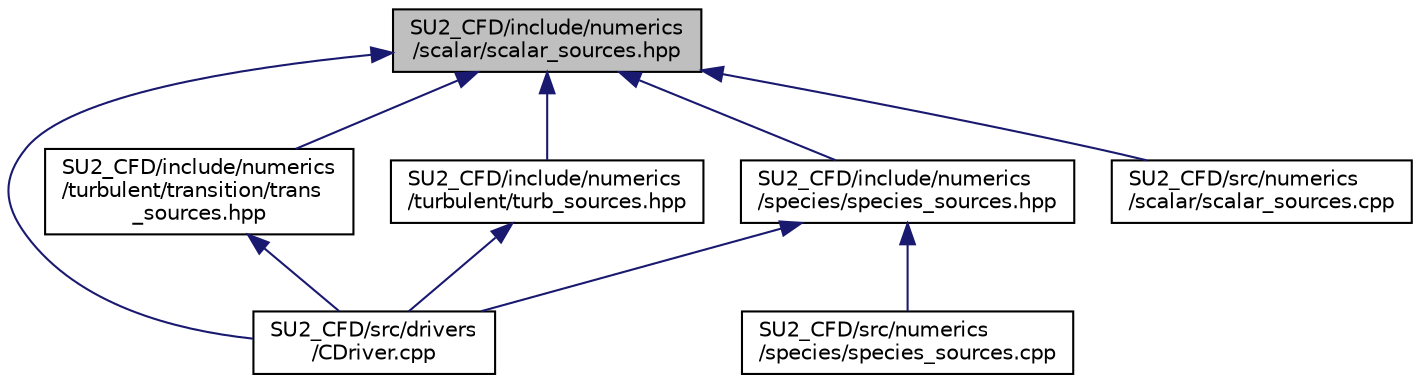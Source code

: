 digraph "SU2_CFD/include/numerics/scalar/scalar_sources.hpp"
{
 // LATEX_PDF_SIZE
  edge [fontname="Helvetica",fontsize="10",labelfontname="Helvetica",labelfontsize="10"];
  node [fontname="Helvetica",fontsize="10",shape=record];
  Node1 [label="SU2_CFD/include/numerics\l/scalar/scalar_sources.hpp",height=0.2,width=0.4,color="black", fillcolor="grey75", style="filled", fontcolor="black",tooltip="Declarations of numerics classes for integration of source terms in scalar problems."];
  Node1 -> Node2 [dir="back",color="midnightblue",fontsize="10",style="solid",fontname="Helvetica"];
  Node2 [label="SU2_CFD/include/numerics\l/species/species_sources.hpp",height=0.2,width=0.4,color="black", fillcolor="white", style="filled",URL="$species__sources_8hpp.html",tooltip="Declarations of numerics classes for integration of source terms in species problems."];
  Node2 -> Node3 [dir="back",color="midnightblue",fontsize="10",style="solid",fontname="Helvetica"];
  Node3 [label="SU2_CFD/src/drivers\l/CDriver.cpp",height=0.2,width=0.4,color="black", fillcolor="white", style="filled",URL="$CDriver_8cpp.html",tooltip="The main subroutines for driving single or multi-zone problems."];
  Node2 -> Node4 [dir="back",color="midnightblue",fontsize="10",style="solid",fontname="Helvetica"];
  Node4 [label="SU2_CFD/src/numerics\l/species/species_sources.cpp",height=0.2,width=0.4,color="black", fillcolor="white", style="filled",URL="$species__sources_8cpp.html",tooltip="Implementation of numerics classes for integration of species transport source-terms."];
  Node1 -> Node5 [dir="back",color="midnightblue",fontsize="10",style="solid",fontname="Helvetica"];
  Node5 [label="SU2_CFD/include/numerics\l/turbulent/transition/trans\l_sources.hpp",height=0.2,width=0.4,color="black", fillcolor="white", style="filled",URL="$trans__sources_8hpp.html",tooltip="Numerics classes for integration of source terms in transition problems."];
  Node5 -> Node3 [dir="back",color="midnightblue",fontsize="10",style="solid",fontname="Helvetica"];
  Node1 -> Node6 [dir="back",color="midnightblue",fontsize="10",style="solid",fontname="Helvetica"];
  Node6 [label="SU2_CFD/include/numerics\l/turbulent/turb_sources.hpp",height=0.2,width=0.4,color="black", fillcolor="white", style="filled",URL="$turb__sources_8hpp.html",tooltip="Numerics classes for integration of source terms in turbulence problems."];
  Node6 -> Node3 [dir="back",color="midnightblue",fontsize="10",style="solid",fontname="Helvetica"];
  Node1 -> Node3 [dir="back",color="midnightblue",fontsize="10",style="solid",fontname="Helvetica"];
  Node1 -> Node7 [dir="back",color="midnightblue",fontsize="10",style="solid",fontname="Helvetica"];
  Node7 [label="SU2_CFD/src/numerics\l/scalar/scalar_sources.cpp",height=0.2,width=0.4,color="black", fillcolor="white", style="filled",URL="$scalar__sources_8cpp.html",tooltip="Implementation of numerics classes for integration of scalar source-terms."];
}
